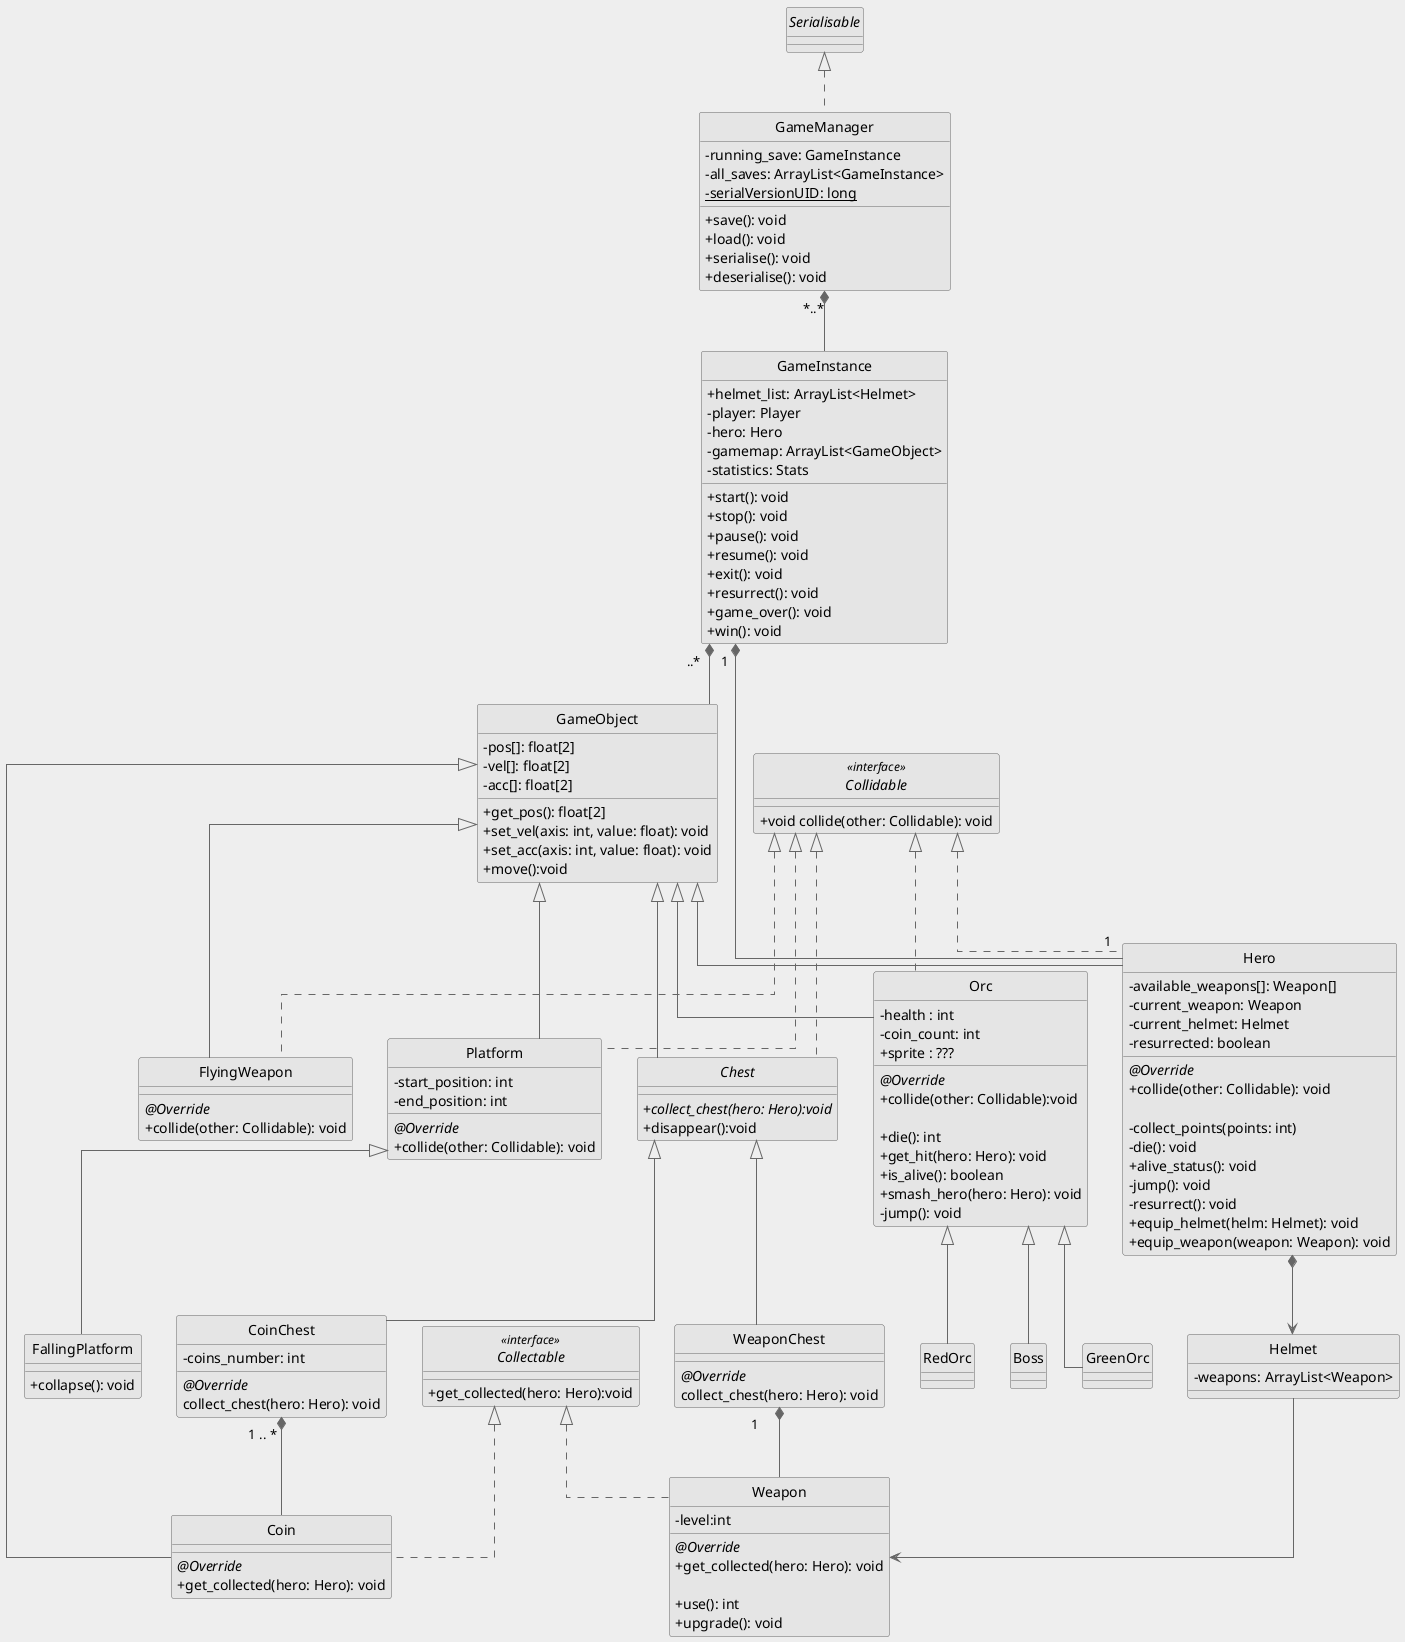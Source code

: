 @startuml
'TODO: check serialisation for contained classes
skinparam linetype ortho
skinparam BackgroundColor #EEE

skinparam class {
    AttributeIconSize 0
    BackgroundColor #E5E5E5
    ArrowColor #666
    BorderColor #666
}

class GameManager implements Serialisable{
    - running_save: GameInstance
    - all_saves: ArrayList<GameInstance>
    + save(): void
    + load(): void
    + serialise(): void
    + deserialise(): void
    {static}- serialVersionUID: long
}

class GameInstance{
    'main class, contains everything relevant to the starting/stopping of the game.
    + helmet_list: ArrayList<Helmet>
    - player: Player
    - hero: Hero
    - gamemap: ArrayList<GameObject>
    - statistics: Stats

    + start(): void
    + stop(): void
    + pause(): void
    + resume(): void
    + exit(): void
    + resurrect(): void
    + game_over(): void
    + win(): void
}

class GameObject{
    - pos[]: float[2]
    - vel[]: float[2]
    - acc[]: float[2]

    + get_pos(): float[2]
    + set_vel(axis: int, value: float): void
    + set_acc(axis: int, value: float): void
    + move():void
}

class Hero extends GameObject implements Collidable{
    'contains player information: high scores, save games, etc
    'for serialisation/deserialisation(?)
    - available_weapons[]: Weapon[]
    - current_weapon: Weapon
    - current_helmet: Helmet
    - resurrected: boolean

    {method} <i>@Override</i>
    + collide(other: Collidable): void

    - collect_points(points: int)
    - die(): void
    + alive_status(): void
    - jump(): void
    - resurrect(): void
    + equip_helmet(helm: Helmet): void
    + equip_weapon(weapon: Weapon): void
}

interface Collidable <<interface>>{
    + void collide(other: Collidable): void
}

abstract class Chest extends GameObject implements Collidable{
    + <i>collect_chest(hero: Hero):void</i>
    + disappear():void
}

class Orc extends GameObject implements Collidable{
    - health : int
    - coin_count: int
    + sprite : ???

    {method}<i>@Override</i>
    +collide(other: Collidable):void

    + die(): int
    + get_hit(hero: Hero): void
    + is_alive(): boolean
    + smash_hero(hero: Hero): void
    - jump(): void
}
class GreenOrc extends Orc{
}
class RedOrc extends Orc{
}
class Boss extends Orc{
}

class WeaponChest extends Chest{
    {method} <i>@Override</i>
    collect_chest(hero: Hero): void
}
class CoinChest extends Chest{
    - coins_number: int
    {method} <i>@Override</i>
    collect_chest(hero: Hero): void
}

class Weapon implements Collectable{
    - level:int

    {method}<i>@Override</i>
    + get_collected(hero: Hero): void

    + use(): int
    + upgrade(): void
}

class FlyingWeapon extends GameObject implements Collidable{
    {method}<i>@Override</i>
    + collide(other: Collidable): void
}

class Coin extends GameObject implements Collectable {
    {method}<i>@Override</i>
    + get_collected(hero: Hero): void
}

interface Collectable <<interface>>{
    + get_collected(hero: Hero):void
}

class Platform extends GameObject implements Collidable{
    'boundaries of platform
    -start_position: int
    -end_position: int
    {method}<i>@Override</i>
    + collide(other: Collidable): void
}

class FallingPlatform extends Platform {
    + collapse(): void
}

class Helmet{
    - weapons: ArrayList<Weapon>
}

hide circle

Hero *--> Helmet
Helmet --> Weapon

'for Game
GameInstance "1 " *-- "1 " Hero
GameInstance "..* " *-- GameObject
GameManager "*..*" *-- GameInstance

'for Chests
WeaponChest "1      " *-- Weapon
CoinChest "1 .. * " *-- Coin
@enduml